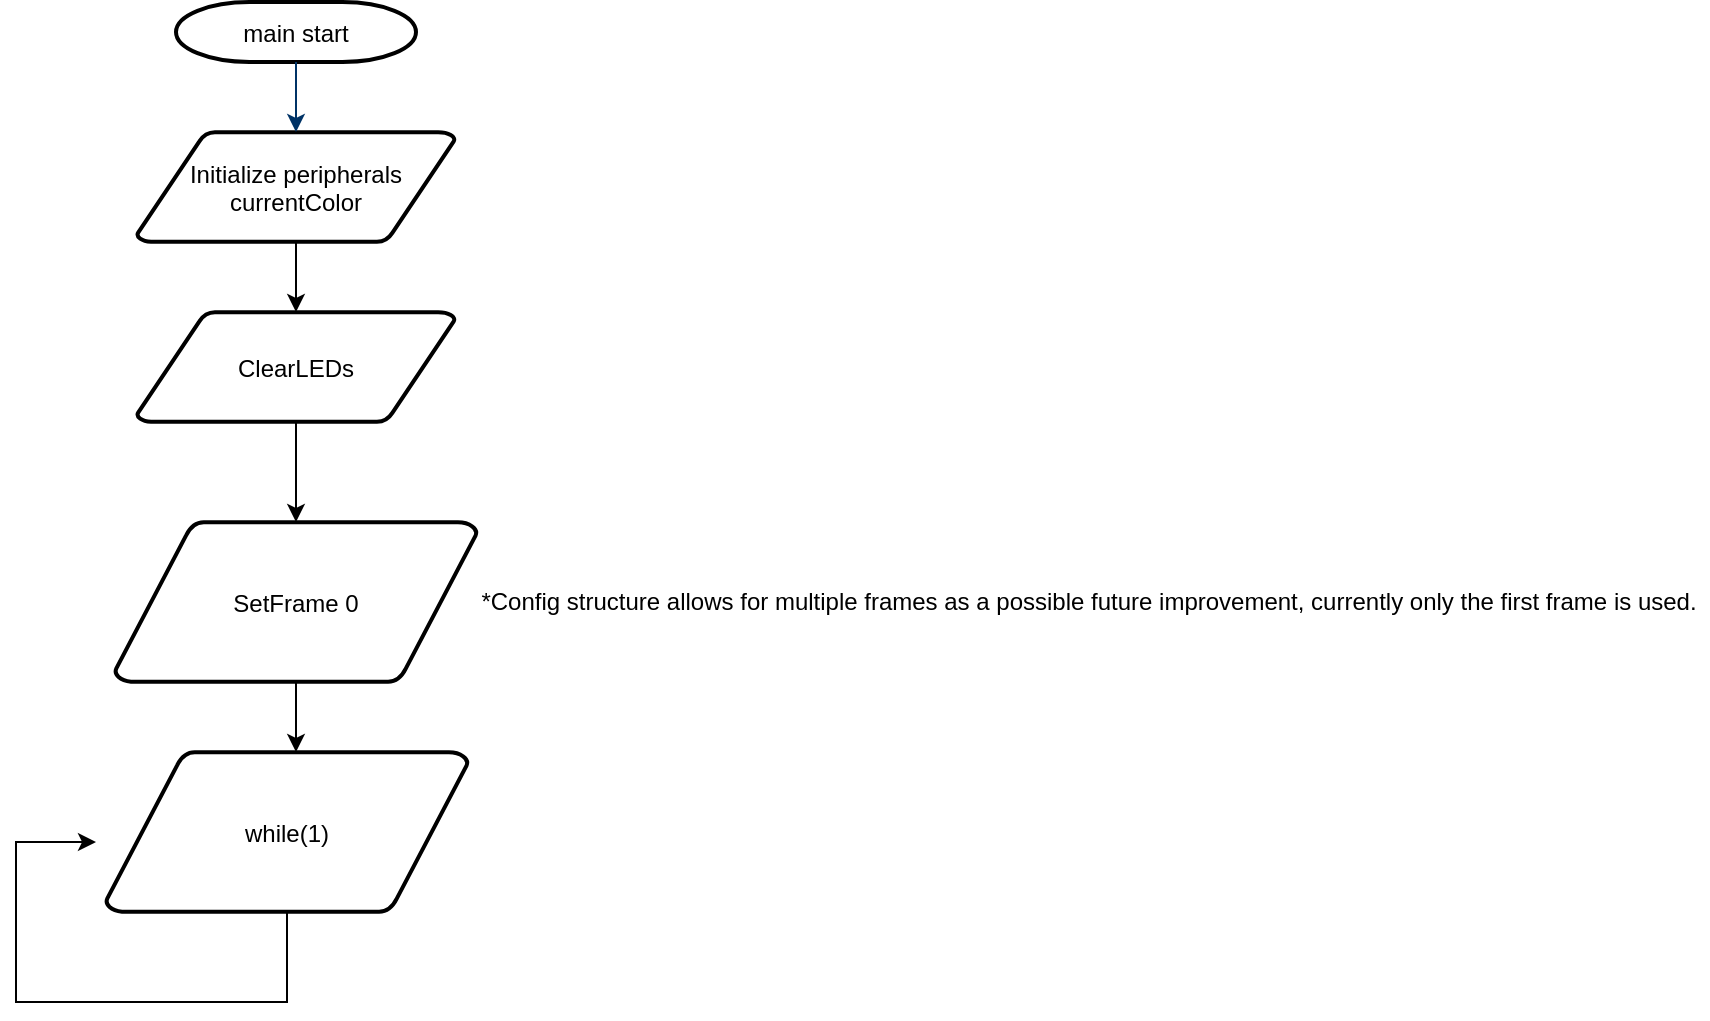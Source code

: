 <mxfile version="14.0.4" type="device"><diagram id="6a731a19-8d31-9384-78a2-239565b7b9f0" name="Page-1"><mxGraphModel dx="2012" dy="646" grid="1" gridSize="5" guides="1" tooltips="1" connect="1" arrows="1" fold="1" page="1" pageScale="1" pageWidth="827" pageHeight="1169" background="#ffffff" math="0" shadow="0"><root><mxCell id="0"/><mxCell id="1" parent="0"/><mxCell id="2" value="main start" style="shape=mxgraph.flowchart.terminator;strokeWidth=2;gradientColor=none;gradientDirection=north;fontStyle=0;" parent="1" vertex="1"><mxGeometry x="85" y="55" width="120" height="30" as="geometry"/></mxCell><mxCell id="3" value="&#10;Initialize peripherals&#10;currentColor&#10;" style="shape=mxgraph.flowchart.data;strokeWidth=2;gradientColor=none;gradientDirection=north;fontStyle=0;" parent="1" vertex="1"><mxGeometry x="65.5" y="120" width="159" height="55" as="geometry"/></mxCell><mxCell id="7" value="" style="fontStyle=1;strokeColor=#003366;strokeWidth=1;" parent="1" source="2" target="3" edge="1"><mxGeometry relative="1" as="geometry"/></mxCell><mxCell id="5iXA_tCF4NRoRhUmgU7U-18" value="" style="endArrow=classic;html=1;exitX=0.5;exitY=1;exitDx=0;exitDy=0;exitPerimeter=0;entryX=0.5;entryY=0;entryDx=0;entryDy=0;entryPerimeter=0;" parent="1" source="LwqWkxLF7sUYSNsZJWrf-7" target="VVQtdQJWyftLyLNdnqIZ-7" edge="1"><mxGeometry width="50" height="50" relative="1" as="geometry"><mxPoint x="215" y="330" as="sourcePoint"/><mxPoint x="145" y="253" as="targetPoint"/></mxGeometry></mxCell><mxCell id="VVQtdQJWyftLyLNdnqIZ-7" value="SetFrame 0" style="shape=mxgraph.flowchart.data;strokeWidth=2;gradientColor=none;gradientDirection=north;fontStyle=0;" parent="1" vertex="1"><mxGeometry x="54.5" y="315" width="181" height="80" as="geometry"/></mxCell><mxCell id="VVQtdQJWyftLyLNdnqIZ-13" style="edgeStyle=orthogonalEdgeStyle;rounded=1;orthogonalLoop=1;jettySize=auto;html=1;exitX=0.5;exitY=1;exitDx=0;exitDy=0;exitPerimeter=0;entryX=0.5;entryY=0;entryDx=0;entryDy=0;entryPerimeter=0;" parent="1" source="VVQtdQJWyftLyLNdnqIZ-7" edge="1"><mxGeometry relative="1" as="geometry"><mxPoint x="145" y="395" as="sourcePoint"/><mxPoint x="145" y="430" as="targetPoint"/></mxGeometry></mxCell><mxCell id="LwqWkxLF7sUYSNsZJWrf-7" value="ClearLEDs" style="shape=mxgraph.flowchart.data;strokeWidth=2;gradientColor=none;gradientDirection=north;fontStyle=0;" parent="1" vertex="1"><mxGeometry x="65.5" y="210" width="159" height="55" as="geometry"/></mxCell><mxCell id="LwqWkxLF7sUYSNsZJWrf-8" value="" style="endArrow=classic;html=1;exitX=0.5;exitY=1;exitDx=0;exitDy=0;exitPerimeter=0;entryX=0.5;entryY=0;entryDx=0;entryDy=0;entryPerimeter=0;" parent="1" source="3" target="LwqWkxLF7sUYSNsZJWrf-7" edge="1"><mxGeometry width="50" height="50" relative="1" as="geometry"><mxPoint x="145" y="175" as="sourcePoint"/><mxPoint x="145" y="280" as="targetPoint"/></mxGeometry></mxCell><mxCell id="3O_Z_7y03INBO451ie5n-8" value="" style="edgeStyle=orthogonalEdgeStyle;rounded=0;orthogonalLoop=1;jettySize=auto;html=1;" edge="1" parent="1" source="nVIqhpegQGQexJuyzysC-7"><mxGeometry relative="1" as="geometry"><mxPoint x="45" y="475" as="targetPoint"/><Array as="points"><mxPoint x="141" y="555"/><mxPoint x="5" y="555"/></Array></mxGeometry></mxCell><mxCell id="nVIqhpegQGQexJuyzysC-7" value="while(1)" style="shape=mxgraph.flowchart.data;strokeWidth=2;gradientColor=none;gradientDirection=north;fontStyle=0;" parent="1" vertex="1"><mxGeometry x="50" y="430" width="181" height="80" as="geometry"/></mxCell><mxCell id="3O_Z_7y03INBO451ie5n-9" value="*Config structure allows for multiple frames as a possible future improvement, currently only the first frame is used." style="text;html=1;align=center;verticalAlign=middle;resizable=0;points=[];autosize=1;labelBorderColor=none;spacingLeft=0;" vertex="1" parent="1"><mxGeometry x="231" y="345" width="620" height="20" as="geometry"/></mxCell></root></mxGraphModel></diagram></mxfile>